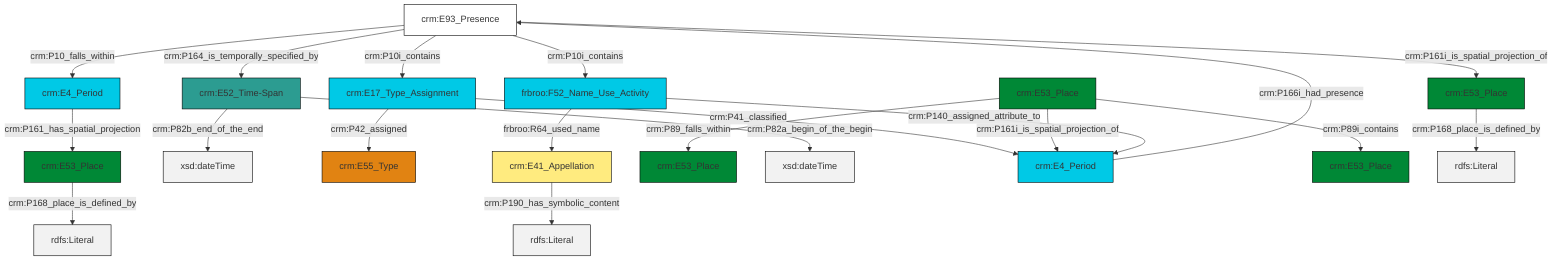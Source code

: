 graph TD
classDef Literal fill:#f2f2f2,stroke:#000000;
classDef CRM_Entity fill:#FFFFFF,stroke:#000000;
classDef Temporal_Entity fill:#00C9E6, stroke:#000000;
classDef Type fill:#E18312, stroke:#000000;
classDef Time-Span fill:#2C9C91, stroke:#000000;
classDef Appellation fill:#FFEB7F, stroke:#000000;
classDef Place fill:#008836, stroke:#000000;
classDef Persistent_Item fill:#B266B2, stroke:#000000;
classDef Conceptual_Object fill:#FFD700, stroke:#000000;
classDef Physical_Thing fill:#D2B48C, stroke:#000000;
classDef Actor fill:#f58aad, stroke:#000000;
classDef PC_Classes fill:#4ce600, stroke:#000000;
classDef Multi fill:#cccccc,stroke:#000000;

0["crm:E93_Presence"]:::CRM_Entity -->|crm:P10i_contains| 1["frbroo:F52_Name_Use_Activity"]:::Temporal_Entity
1["frbroo:F52_Name_Use_Activity"]:::Temporal_Entity -->|frbroo:R64_used_name| 2["crm:E41_Appellation"]:::Appellation
7["crm:E52_Time-Span"]:::Time-Span -->|crm:P82b_end_of_the_end| 8[xsd:dateTime]:::Literal
0["crm:E93_Presence"]:::CRM_Entity -->|crm:P161i_is_spatial_projection_of| 5["crm:E53_Place"]:::Place
0["crm:E93_Presence"]:::CRM_Entity -->|crm:P10_falls_within| 3["crm:E4_Period"]:::Temporal_Entity
3["crm:E4_Period"]:::Temporal_Entity -->|crm:P161_has_spatial_projection| 12["crm:E53_Place"]:::Place
7["crm:E52_Time-Span"]:::Time-Span -->|crm:P82a_begin_of_the_begin| 15[xsd:dateTime]:::Literal
0["crm:E93_Presence"]:::CRM_Entity -->|crm:P10i_contains| 16["crm:E17_Type_Assignment"]:::Temporal_Entity
16["crm:E17_Type_Assignment"]:::Temporal_Entity -->|crm:P41_classified| 17["crm:E4_Period"]:::Temporal_Entity
0["crm:E93_Presence"]:::CRM_Entity -->|crm:P164_is_temporally_specified_by| 7["crm:E52_Time-Span"]:::Time-Span
17["crm:E4_Period"]:::Temporal_Entity -->|crm:P166i_had_presence| 0["crm:E93_Presence"]:::CRM_Entity
21["crm:E53_Place"]:::Place -->|crm:P161i_is_spatial_projection_of| 17["crm:E4_Period"]:::Temporal_Entity
16["crm:E17_Type_Assignment"]:::Temporal_Entity -->|crm:P42_assigned| 9["crm:E55_Type"]:::Type
1["frbroo:F52_Name_Use_Activity"]:::Temporal_Entity -->|crm:P140_assigned_attribute_to| 17["crm:E4_Period"]:::Temporal_Entity
2["crm:E41_Appellation"]:::Appellation -->|crm:P190_has_symbolic_content| 25[rdfs:Literal]:::Literal
21["crm:E53_Place"]:::Place -->|crm:P89i_contains| 18["crm:E53_Place"]:::Place
12["crm:E53_Place"]:::Place -->|crm:P168_place_is_defined_by| 28[rdfs:Literal]:::Literal
5["crm:E53_Place"]:::Place -->|crm:P168_place_is_defined_by| 29[rdfs:Literal]:::Literal
21["crm:E53_Place"]:::Place -->|crm:P89_falls_within| 13["crm:E53_Place"]:::Place